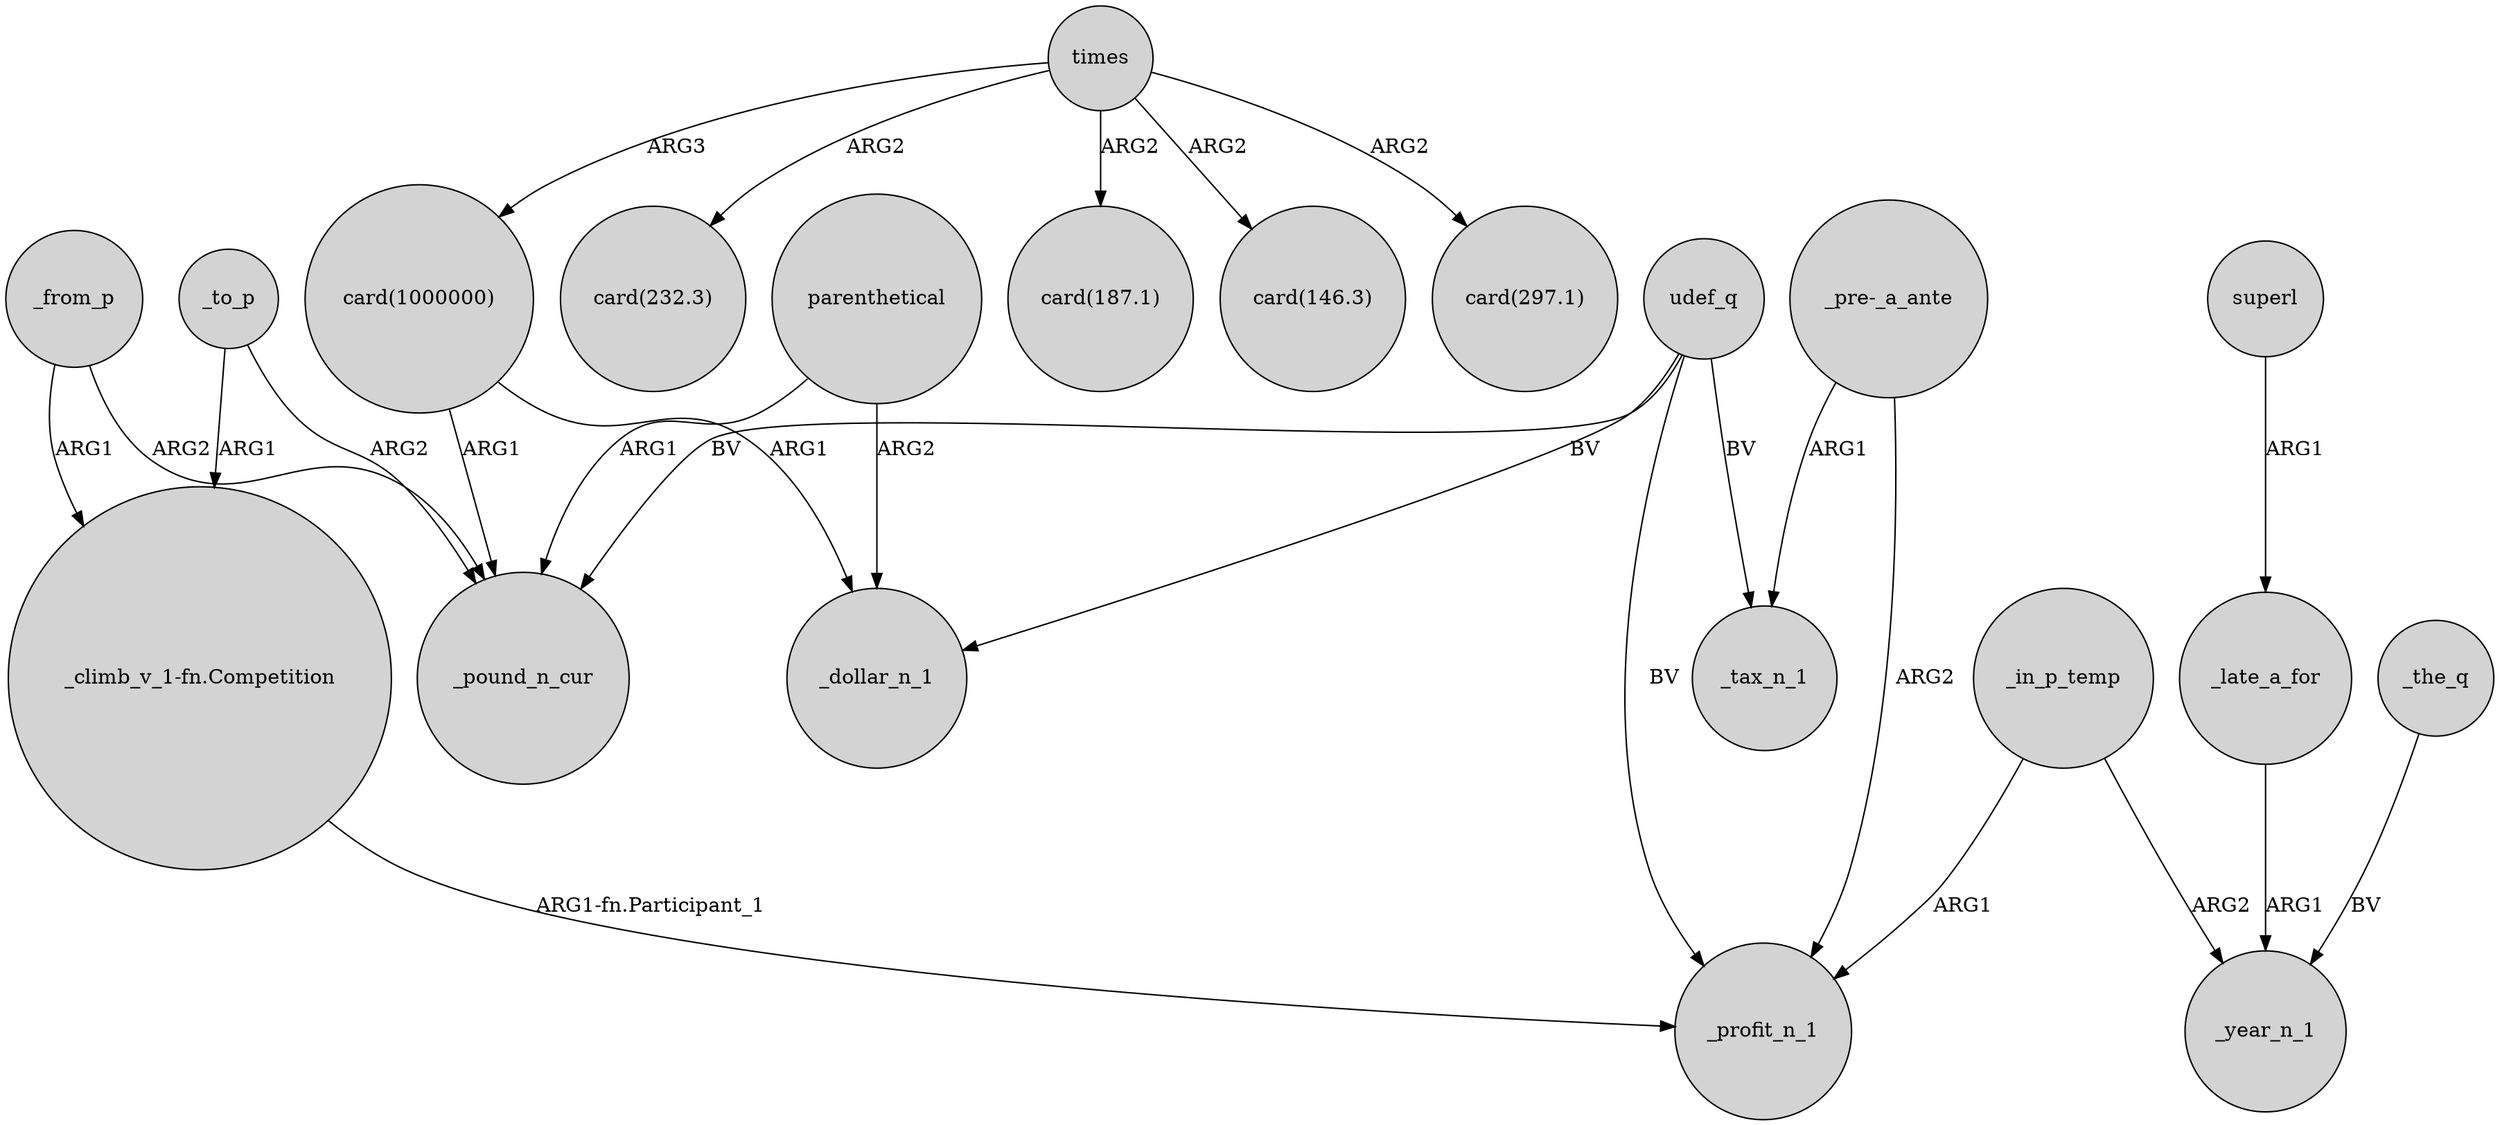 digraph {
	node [shape=circle style=filled]
	_to_p -> "_climb_v_1-fn.Competition" [label=ARG1]
	udef_q -> _pound_n_cur [label=BV]
	times -> "card(232.3)" [label=ARG2]
	"_pre-_a_ante" -> _profit_n_1 [label=ARG2]
	superl -> _late_a_for [label=ARG1]
	udef_q -> _tax_n_1 [label=BV]
	times -> "card(1000000)" [label=ARG3]
	_in_p_temp -> _profit_n_1 [label=ARG1]
	times -> "card(187.1)" [label=ARG2]
	udef_q -> _profit_n_1 [label=BV]
	_from_p -> _pound_n_cur [label=ARG2]
	parenthetical -> _pound_n_cur [label=ARG1]
	_to_p -> _pound_n_cur [label=ARG2]
	_late_a_for -> _year_n_1 [label=ARG1]
	_from_p -> "_climb_v_1-fn.Competition" [label=ARG1]
	_the_q -> _year_n_1 [label=BV]
	"card(1000000)" -> _pound_n_cur [label=ARG1]
	udef_q -> _dollar_n_1 [label=BV]
	"card(1000000)" -> _dollar_n_1 [label=ARG1]
	"_climb_v_1-fn.Competition" -> _profit_n_1 [label="ARG1-fn.Participant_1"]
	"_pre-_a_ante" -> _tax_n_1 [label=ARG1]
	_in_p_temp -> _year_n_1 [label=ARG2]
	parenthetical -> _dollar_n_1 [label=ARG2]
	times -> "card(146.3)" [label=ARG2]
	times -> "card(297.1)" [label=ARG2]
}
